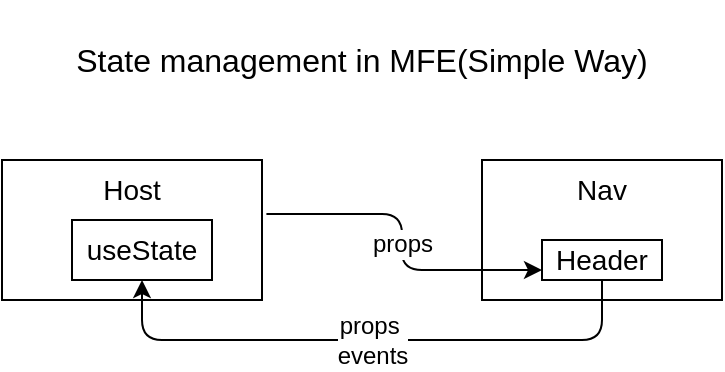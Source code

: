 <mxfile>
    <diagram id="bOq2nhE_Idh3Wv6il-tn" name="Page-1">
        <mxGraphModel dx="1113" dy="807" grid="1" gridSize="10" guides="1" tooltips="1" connect="1" arrows="1" fold="1" page="1" pageScale="1" pageWidth="827" pageHeight="1169" background="none" math="0" shadow="0">
            <root>
                <mxCell id="0"/>
                <mxCell id="1" parent="0"/>
                <mxCell id="15" value="Host&lt;br style=&quot;font-size: 14px;&quot;&gt;" style="rounded=0;whiteSpace=wrap;html=1;verticalAlign=top;fontSize=14;" parent="1" vertex="1">
                    <mxGeometry x="160" y="160" width="130" height="70" as="geometry"/>
                </mxCell>
                <mxCell id="17" value="Nav" style="rounded=0;whiteSpace=wrap;html=1;horizontal=1;verticalAlign=top;fontSize=14;" parent="1" vertex="1">
                    <mxGeometry x="400" y="160" width="120" height="70" as="geometry"/>
                </mxCell>
                <mxCell id="18" value="Header&lt;br style=&quot;font-size: 14px;&quot;&gt;" style="rounded=0;whiteSpace=wrap;html=1;fontSize=14;" parent="1" vertex="1">
                    <mxGeometry x="430" y="200" width="60" height="20" as="geometry"/>
                </mxCell>
                <mxCell id="21" value="useState" style="rounded=0;whiteSpace=wrap;html=1;verticalAlign=top;fontSize=14;" vertex="1" parent="1">
                    <mxGeometry x="195" y="190" width="70" height="30" as="geometry"/>
                </mxCell>
                <mxCell id="24" value="" style="endArrow=classic;html=1;exitX=1.017;exitY=0.386;exitDx=0;exitDy=0;exitPerimeter=0;entryX=0;entryY=0.75;entryDx=0;entryDy=0;edgeStyle=orthogonalEdgeStyle;" edge="1" parent="1" source="15" target="18">
                    <mxGeometry relative="1" as="geometry">
                        <mxPoint x="330" y="410" as="sourcePoint"/>
                        <mxPoint x="490" y="410" as="targetPoint"/>
                    </mxGeometry>
                </mxCell>
                <mxCell id="25" value="props" style="edgeLabel;resizable=0;html=1;align=center;verticalAlign=middle;fontSize=12;" connectable="0" vertex="1" parent="24">
                    <mxGeometry relative="1" as="geometry"/>
                </mxCell>
                <mxCell id="27" value="" style="endArrow=classic;html=1;exitX=0.5;exitY=1;exitDx=0;exitDy=0;edgeStyle=orthogonalEdgeStyle;entryX=0.5;entryY=1;entryDx=0;entryDy=0;" edge="1" parent="1" source="18" target="21">
                    <mxGeometry relative="1" as="geometry">
                        <mxPoint x="330" y="410" as="sourcePoint"/>
                        <mxPoint x="280" y="300" as="targetPoint"/>
                        <Array as="points">
                            <mxPoint x="460" y="250"/>
                            <mxPoint x="230" y="250"/>
                        </Array>
                    </mxGeometry>
                </mxCell>
                <mxCell id="28" value="props&amp;nbsp;&lt;br style=&quot;font-size: 12px;&quot;&gt;events" style="edgeLabel;resizable=0;html=1;align=center;verticalAlign=middle;fontSize=12;" connectable="0" vertex="1" parent="27">
                    <mxGeometry relative="1" as="geometry"/>
                </mxCell>
                <mxCell id="37" value="State management in MFE(Simple Way)" style="rounded=0;whiteSpace=wrap;html=1;fillColor=default;strokeColor=none;fontSize=16;" vertex="1" parent="1">
                    <mxGeometry x="160" y="80" width="360" height="60" as="geometry"/>
                </mxCell>
            </root>
        </mxGraphModel>
    </diagram>
</mxfile>